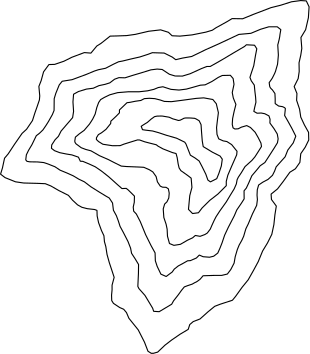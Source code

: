 <?xml version="1.0"?>
<!DOCTYPE ipe SYSTEM "ipe.dtd">
<ipe version="70218" creator="Ipe 7.2.28">
<info created="D:20210422165150" modified="D:20240108134356"/>
<ipestyle name="bettinacolors">
<color name="Bettina blue" value="0 0.4 0.796"/>
<color name="Bettina green" value="0.282 0.557 0"/>
<color name="Bettina red" value="0.836 0 0.289"/>
<color name="Bettina yellow" value="1 0.604 0"/>
</ipestyle>
<ipestyle name="tuecolors">
<color name="TUe aqua" value="0 0.675 0.51"/>
<color name="TUe blue" value="0 0.4 0.8"/>
<color name="TUe cyan" value="0 0.635 0.871"/>
<color name="TUe darkblue" value="0.063 0.063 0.451"/>
<color name="TUe darkpink" value="0.839 0 0.482"/>
<color name="TUe darkred" value="0.839 0 0.29"/>
<color name="TUe green" value="0.518 0.824 0"/>
<color name="TUe lime" value="0.808 0.875 0"/>
<color name="TUe marine" value="0 0.573 0.71"/>
<color name="TUe orange" value="1 0.604 0"/>
<color name="TUe purple" value="0.678 0.125 0.678"/>
<color name="TUe red" value="0.967 0.192 0.192"/>
<color name="TUe yellow" value="1 0.867 0"/>
</ipestyle>
<ipestyle name="extendedcolors">
<color name="CART 1" value="0.145 0.737 0.612"/>
<color name="CART 10" value="0.996 0.965 0.608"/>
<color name="CART 11" value="0.996 0.859 0.706"/>
<color name="CART 12" value="0.98 0.714 0.58"/>
<color name="CART 13" value="1 0.8 0.302"/>
<color name="CART 2" value="0.533 0.78 0.396"/>
<color name="CART 3" value="0.561 0.737 0.757"/>
<color name="CART 4" value="0.604 0.839 0.741"/>
<color name="CART 5" value="0.706 0.592 0.506"/>
<color name="CART 6" value="0.733 0.718 0.349"/>
<color name="CART 7" value="0.831 0.878 0.353"/>
<color name="CART 8" value="0.835 0.725 0.541"/>
<color name="CART 9" value="0.867 0.529 0.475"/>
<color name="CB brown" value="0.694 0.349 0.157"/>
<color name="CB dark blue" value="0.121 0.47 0.705"/>
<color name="CB dark green" value="0.2 0.627 0.172"/>
<color name="CB dark orange" value="1 0.498 0"/>
<color name="CB dark purple" value="0.415 0.239 0.603"/>
<color name="CB dark red" value="0.89 0.102 0.109"/>
<color name="CB light blue" value="0.651 0.807 0.89"/>
<color name="CB light green" value="0.698 0.874 0.541"/>
<color name="CB light orange" value="0.992 0.749 0.435"/>
<color name="CB light purple" value="0.792 0.698 0.839"/>
<color name="CB light red" value="0.984 0.603 0.6"/>
<color name="CB yellow" value="1 1 0.6"/>
<color name="Gray 0.0" value="0"/>
<color name="Gray 0.1" value="0.1"/>
<color name="Gray 0.2" value="0.2"/>
<color name="Gray 0.3" value="0.3"/>
<color name="Gray 0.4" value="0.4"/>
<color name="Gray 0.5" value="0.5"/>
<color name="Gray 0.6" value="0.6"/>
<color name="Gray 0.7" value="0.7"/>
<color name="Gray 0.8" value="0.8"/>
<color name="Gray 0.9" value="0.9"/>
<color name="Gray 1.0" value="1"/>
<dashstyle name="W dashed fat" value="[3 5.1] 0"/>
<dashstyle name="W dashed heavier" value="[2 3] 0"/>
<dashstyle name="W dashed normal" value="[1 1.7] 0"/>
<dashstyle name="W dashed ultrafat" value="[5 8.5] 0"/>
<dashstyle name="W dot fat" value="[0.01 2.4] 0"/>
<dashstyle name="W dot heavier" value="[0.01 1.6] 0"/>
<dashstyle name="W dot normal" value="[0.01 0.8] 0"/>
<dashstyle name="W dot ultrafat" value="[0.01 4] 0"/>
</ipestyle>
<ipestyle name="grids">
<anglesize name="10 deg" value="10"/>
<anglesize name="22.5 deg" value="22.5"/>
<anglesize name="30 deg" value="30"/>
<anglesize name="45 deg" value="45"/>
<anglesize name="5 deg" value="5"/>
<anglesize name="60 deg" value="60"/>
<anglesize name="90 deg" value="90"/>
<gridsize name="1 pt" value="1"/>
<gridsize name="10 pts (~3.5 mm)" value="10"/>
<gridsize name="14 pts (~5 mm)" value="14"/>
<gridsize name="16 pts (~6 mm)" value="16"/>
<gridsize name="2 pts" value="2"/>
<gridsize name="20 pts (~7 mm)" value="20"/>
<gridsize name="28 pts (~10 mm)" value="28"/>
<gridsize name="32 pts (~12 mm)" value="32"/>
<gridsize name="4 pts" value="4"/>
<gridsize name="56 pts (~20 mm)" value="56"/>
<gridsize name="8 pts (~3 mm)" value="8"/>
</ipestyle>
<ipestyle name="sizes">
<arrowsize name="large" value="10"/>
<arrowsize name="small" value="5"/>
<arrowsize name="tiny" value="3"/>
<pen name="1" value="1"/>
<pen name="10" value="10"/>
<pen name="2" value="2"/>
<pen name="3" value="3"/>
<pen name="4" value="4"/>
<pen name="5" value="5"/>
<pen name="6" value="6"/>
<pen name="7" value="7"/>
<pen name="8" value="8"/>
<pen name="9" value="9"/>
<pen name="fat" value="1.2"/>
<pen name="heavier" value="0.8"/>
<pen name="ultrafat" value="2"/>
<symbolsize name="1" value="1"/>
<symbolsize name="10" value="10"/>
<symbolsize name="2" value="2"/>
<symbolsize name="3" value="3"/>
<symbolsize name="4" value="4"/>
<symbolsize name="5" value="5"/>
<symbolsize name="6" value="6"/>
<symbolsize name="7" value="7"/>
<symbolsize name="8" value="8"/>
<symbolsize name="9" value="9"/>
<symbolsize name="large" value="5"/>
<symbolsize name="small" value="2"/>
<symbolsize name="tiny" value="1.1"/>
</ipestyle>
<ipestyle name="text">
<textsize name="Huge" value="\Huge"/>
<textsize name="LARGE" value="\LARGE"/>
<textsize name="Large" value="\Large"/>
<textsize name="footnote" value="\footnotesize"/>
<textsize name="huge" value="\huge"/>
<textsize name="large" value="\large"/>
<textsize name="small" value="\small"/>
<textsize name="tiny" value="\tiny"/>
<textstyle name="center" begin="\begin{center}" end="\end{center}"/>
<textstyle name="item" begin="\begin{itemize}\item{}" end="\end{itemize}"/>
<textstyle name="itemize" begin="\begin{itemize}" end="\end{itemize}"/>
</ipestyle>
<ipestyle name="transparency">
<opacity name="10%" value="0.1"/>
<opacity name="20%" value="0.2"/>
<opacity name="30%" value="0.3"/>
<opacity name="40%" value="0.4"/>
<opacity name="50%" value="0.5"/>
<opacity name="60%" value="0.6"/>
<opacity name="70%" value="0.7"/>
<opacity name="80%" value="0.8"/>
<opacity name="90%" value="0.9"/>
</ipestyle>
<ipestyle name="trimmed">
<symbol name="arrow/arc(spx)">
<path stroke="sym-stroke" fill="sym-stroke" pen="sym-pen">
0 0 m
-1 0.333 l
-1 -0.333 l
h
</path>
</symbol>
<symbol name="arrow/farc(spx)">
<path stroke="sym-stroke" fill="white" pen="sym-pen">
0 0 m
-1 0.333 l
-1 -0.333 l
h
</path>
</symbol>
<symbol name="arrow/ptarc(spx)">
<path stroke="sym-stroke" fill="sym-stroke" pen="sym-pen">
0 0 m
-1 0.333 l
-0.8 0 l
-1 -0.333 l
h
</path>
</symbol>
<symbol name="arrow/fptarc(spx)">
<path stroke="sym-stroke" fill="white" pen="sym-pen">
0 0 m
-1 0.333 l
-0.8 0 l
-1 -0.333 l
h
</path>
</symbol>
<symbol name="mark/circle(sx)" transformations="translations">
<path fill="sym-stroke">
0.6 0 0 0.6 0 0 e
0.4 0 0 0.4 0 0 e
</path>
</symbol>
<symbol name="mark/disk(sx)" transformations="translations">
<path fill="sym-stroke">
0.6 0 0 0.6 0 0 e
</path>
</symbol>
<symbol name="mark/fdisk(sfx)" transformations="translations">
<group>
<path fill="sym-fill">
0.5 0 0 0.5 0 0 e
</path>
<path fill="sym-stroke" fillrule="eofill">
0.6 0 0 0.6 0 0 e
0.4 0 0 0.4 0 0 e
</path>
</group>
</symbol>
<symbol name="mark/box(sx)" transformations="translations">
<path fill="sym-stroke" fillrule="eofill">
-0.6 -0.6 m
0.6 -0.6 l
0.6 0.6 l
-0.6 0.6 l
h
-0.4 -0.4 m
0.4 -0.4 l
0.4 0.4 l
-0.4 0.4 l
h
</path>
</symbol>
<symbol name="mark/square(sx)" transformations="translations">
<path fill="sym-stroke">
-0.6 -0.6 m
0.6 -0.6 l
0.6 0.6 l
-0.6 0.6 l
h
</path>
</symbol>
<symbol name="mark/fsquare(sfx)" transformations="translations">
<group>
<path fill="sym-fill">
-0.5 -0.5 m
0.5 -0.5 l
0.5 0.5 l
-0.5 0.5 l
h
</path>
<path fill="sym-stroke" fillrule="eofill">
-0.6 -0.6 m
0.6 -0.6 l
0.6 0.6 l
-0.6 0.6 l
h
-0.4 -0.4 m
0.4 -0.4 l
0.4 0.4 l
-0.4 0.4 l
h
</path>
</group>
</symbol>
<symbol name="mark/cross(sx)" transformations="translations">
<group>
<path fill="sym-stroke">
-0.43 -0.57 m
0.57 0.43 l
0.43 0.57 l
-0.57 -0.43 l
h
</path>
<path fill="sym-stroke">
-0.43 0.57 m
0.57 -0.43 l
0.43 -0.57 l
-0.57 0.43 l
h
</path>
</group>
</symbol>
<symbol name="arrow/fnormal(spx)">
<path stroke="sym-stroke" fill="white" pen="sym-pen">
0 0 m
-1 0.333 l
-1 -0.333 l
h
</path>
</symbol>
<symbol name="arrow/pointed(spx)">
<path stroke="sym-stroke" fill="sym-stroke" pen="sym-pen">
0 0 m
-1 0.333 l
-0.8 0 l
-1 -0.333 l
h
</path>
</symbol>
<symbol name="arrow/fpointed(spx)">
<path stroke="sym-stroke" fill="white" pen="sym-pen">
0 0 m
-1 0.333 l
-0.8 0 l
-1 -0.333 l
h
</path>
</symbol>
<symbol name="arrow/linear(spx)">
<path stroke="sym-stroke" pen="sym-pen">
-1 0.333 m
0 0 l
-1 -0.333 l
</path>
</symbol>
<symbol name="arrow/fdouble(spx)">
<path stroke="sym-stroke" fill="white" pen="sym-pen">
0 0 m
-1 0.333 l
-1 -0.333 l
h
-1 0 m
-2 0.333 l
-2 -0.333 l
h
</path>
</symbol>
<symbol name="arrow/double(spx)">
<path stroke="sym-stroke" fill="sym-stroke" pen="sym-pen">
0 0 m
-1 0.333 l
-1 -0.333 l
h
-1 0 m
-2 0.333 l
-2 -0.333 l
h
</path>
</symbol>
<tiling name="falling" angle="-60" step="4" width="1"/>
<tiling name="rising" angle="30" step="4" width="1"/>
</ipestyle>
<page>
<layer name="alpha"/>
<layer name="beta"/>
<view layers="alpha beta" active="alpha"/>
<path layer="alpha" stroke="black" cap="1">
99.4828 242.076 m
99.4193 244.095 l
98.6106 244.407 l
95.9254 244.718 l
93.9908 245.215 l
92.4262 246.093 l
90.6174 247.779 l
89.1188 249.523 l
85.7475 251.209 l
82.8134 252.896 l
80.8153 253.71 l
77.943 253.831 l
73.0108 253.958 l
70.0766 254.392 l
66.33 255.893 l
64.7073 257.14 l
65.3939 259.392 l
66.1434 262.886 l
67.4543 264.445 l
69.7648 267.944 l
72.4494 271.814 l
74.0727 273.31 l
76.1955 276.433 l
77.0693 279.182 l
77.8188 281.302 l
78.6925 283.865 l
78.8178 285.298 l
78.5054 288.734 l
79.3173 290.795 l
80.1911 293.977 l
82.1267 296.599 l
84.1872 296.662 l
87.4961 297.788 l
90.3679 299.221 l
94.8629 300.907 l
97.2363 300.722 l
99.3612 303.28 l
100.857 304.216 l
104.166 306.838 l
106.603 306.901 l
110.097 307.028 l
113.221 307.467 l
118.025 308.587 l
122.333 309.089 l
125.145 308.212 l
126.456 306.964 l
129.263 306.838 l
133.635 307.276 l
138.63 308.275 l
140.94 308.962 l
142.25 309.835 l
146.31 312.086 l
148.06 313.144 l
151.865 313.085 l
155.676 314.645 l
162.046 317.081 l
165.54 317.954 l
169.472 319.201 l
172.781 319.64 l
174.779 319.513 l
175.778 317.393 l
175.53 313.455 l
174.531 309.147 l
172.845 306.341 l
173.157 302.408 l
172.781 299.971 l
172.158 297.223 l
172.221 294.104 l
171.846 291.546 l
170.408 288.67 l
171.407 286.175 l
171.285 283.738 l
172.348 280.556 l
172.781 277.681 l
174.092 274.874 l
175.593 272.189 l
175.657 269.44 l
174.404 266.882 l
172.781 264.509 l
172.47 261.385 l
170.847 259.075 l
168.849 257.827 l
166.475 254.518 l
164.414 251.833 l
162.104 249.962 l
162.231 248.027 l
163.98 245.654 l
163.478 242.53 l
163.103 238.973 l
162.358 235.479 l
160.793 232.355 l
159.049 229.485 l
157.484 225.674 l
155.798 222.55 l
153.863 219.119 l
151.68 216.434 l
149.307 213.125 l
148.181 211.751 l
143.752 210.313 l
141.812 209.568 l
139.444 207.633 l
136.505 205.006 l
134.073 204.07 l
132.826 203.008 l
132.26 201.264 l
129.327 199.514 l
126.329 197.453 l
123.898 195.581 l
121.271 193.081 l
119.712 192.648 l
118.961 192.648 l
117.777 193.393 l
116.53 196.644 l
114.278 201.073 l
110.911 205.26 l
110.033 207.316 l
109.034 208.505 l
107.602 209.129 l
105.35 210.63 l
104.726 211.629 l
104.668 213.564 l
104.853 215.498 l
104.853 217.185 l
105.604 219.991 l
104.726 222.677 l
103.854 225.298 l
103.04 228.232 l
102.607 231.044 l
102.105 232.852 l
101.92 234.977 l
101.042 236.848 l
99.9849 239.723 l
99.6678 241.209 l
h
</path>
<path matrix="5.28583 0 0 5.28583 -437.769 -1067.88" stroke="black" cap="1">
102.688 248.708 m
102.464 249.05 l
102.23 249.184 l
101.804 249.443 l
101.22 249.81 l
100.769 250.153 l
100.401 250.328 l
100.009 250.562 l
99.5994 250.746 l
99.115 250.946 l
98.7642 251.18 l
98.6671 251.218 l
98.4771 251.293 l
98.3466 251.347 l
98.2355 251.388 l
98.0817 251.439 l
98.0041 251.464 l
97.5865 251.506 l
97.052 251.514 l
96.8599 251.548 l
96.7766 251.648 l
96.8184 251.99 l
96.9687 252.299 l
97.1942 252.675 l
97.4949 253.293 l
97.7121 253.46 l
97.9459 253.686 l
98.1631 254.003 l
98.3301 254.27 l
98.589 254.73 l
98.706 255.014 l
98.7144 255.815 l
98.823 256.175 l
99.0568 256.751 l
99.2573 257.001 l
99.9338 257.11 l
100.903 257.469 l
101.446 257.695 l
101.721 257.786 l
102.214 257.887 l
102.748 258.162 l
103.099 258.329 l
103.375 258.38 l
103.918 258.513 l
104.544 258.655 l
105.112 258.839 l
105.396 258.947 l
106.206 258.922 l
106.758 258.647 l
106.991 258.471 l
107.451 258.58 l
108.077 258.689 l
108.528 258.906 l
109.038 259.156 l
109.923 259.549 l
111.293 260.192 l
112.111 260.267 l
112.771 260.543 l
113.331 260.71 l
113.907 260.71 l
114.149 260.518 l
114.13 260.411 l
114.093 260.198 l
114.074 260.042 l
114.039 259.861 l
113.975 259.604 l
113.94 259.474 l
113.982 258.789 l
113.969 258.634 l
113.943 258.337 l
113.924 258.154 l
113.889 258.033 l
113.831 257.835 l
113.79 257.686 l
113.73 257.537 l
113.631 257.337 l
113.565 257.21 l
113.499 257.11 l
113.404 256.976 l
113.356 256.91 l
113.363 256.853 l
113.38 256.733 l
113.398 256.626 l
113.45 256.538 l
113.531 256.454 l
113.573 256.417 l
113.748 256.166 l
113.765 255.815 l
113.765 255.481 l
113.999 255.314 l
114.258 255.273 l
114.31 255.251 l
114.406 255.202 l
114.458 255.147 l
114.445 255.002 l
114.421 254.783 l
114.408 254.671 l
114.642 254.262 l
114.909 253.778 l
115.168 253.26 l
114.993 252.8 l
114.625 252.316 l
114.442 251.856 l
114.099 251.472 l
113.832 251.172 l
113.723 250.879 l
113.581 250.595 l
113.281 250.32 l
112.921 250.128 l
112.637 249.935 l
112.546 249.61 l
112.529 249.242 l
112.554 248.942 l
112.504 248.549 l
112.22 247.973 l
111.928 247.279 l
111.891 247.204 l
111.818 247.057 l
111.769 246.954 l
111.723 246.803 l
111.654 246.567 l
111.619 246.444 l
111.493 246.169 l
111.31 245.843 l
111.184 245.534 l
111.042 245.049 l
110.967 244.615 l
110.742 244.181 l
110.508 243.872 l
110.123 243.78 l
109.656 243.78 l
108.854 243.755 l
108.654 243.521 l
108.588 243.469 l
108.458 243.373 l
108.37 243.321 l
108.29 243.286 l
108.177 243.222 l
108.119 243.187 l
107.793 243.078 l
107.576 242.995 l
107.384 242.761 l
107.175 242.469 l
106.841 242.043 l
106.716 241.817 l
105.864 241.308 l
105.488 241.333 l
105.421 241.542 l
105.237 241.851 l
104.895 242.418 l
104.486 242.878 l
104.411 243.028 l
104.452 243.914 l
104.46 244.523 l
104.218 244.924 l
103.984 245.283 l
103.917 245.634 l
103.742 246.085 l
103.425 246.703 l
103.199 247.121 l
103.082 247.488 l
102.949 247.847 l
102.748 248.215 l
102.709 248.533 l
h
</path>
<path matrix="5.28583 0 0 5.28583 -437.769 -1067.88" stroke="black" cap="1">
103.75 249.603 m
103.619 249.706 l
103.329 249.694 l
103.046 249.942 l
102.42 250.503 l
101.924 250.893 l
101.51 251.176 l
101.085 251.371 l
100.66 251.548 l
100.495 251.554 l
100.365 251.832 l
99.9217 251.985 l
99.5261 252.05 l
99.089 252.139 l
98.7345 252.275 l
98.5278 252.434 l
98.5455 252.665 l
98.7758 253.019 l
99.0002 253.249 l
99.1833 253.609 l
99.5318 254.017 l
99.7975 254.324 l
99.9688 254.525 l
100.034 254.95 l
99.9924 255.594 l
100.034 256.12 l
100.37 256.303 l
100.908 256.468 l
101.374 256.527 l
101.764 256.704 l
102.184 256.793 l
102.502 256.893 l
102.827 257.141 l
103.123 257.248 l
103.536 257.236 l
104.056 257.401 l
104.634 257.572 l
105.302 257.779 l
105.727 257.832 l
106.07 257.803 l
106.56 257.478 l
106.95 257.36 l
107.446 257.354 l
107.971 257.513 l
108.751 257.868 l
109.111 258.009 l
109.341 258.009 l
110.133 258.458 l
110.936 258.937 l
111.68 259.374 l
111.804 259.486 l
112.359 259.456 l
112.513 259.214 l
112.424 258.76 l
112.306 258.063 l
112.117 257.496 l
112.046 257.265 l
112.135 257.035 l
112.342 256.74 l
112.383 256.314 l
112.43 255.925 l
112.454 255.576 l
112.377 255.257 l
112.312 254.95 l
112.531 254.826 l
112.814 254.838 l
113.056 254.791 l
113.34 254.643 l
113.416 254.413 l
113.405 254.159 l
113.688 253.769 l
113.907 253.409 l
113.966 253.078 l
113.919 252.812 l
113.706 252.464 l
113.304 251.838 l
113.062 251.466 l
112.743 251.247 l
112.477 250.922 l
112.176 250.568 l
111.964 250.078 l
111.798 249.723 l
111.645 249.54 l
111.651 248.991 l
111.468 248.702 l
111.149 248.235 l
110.983 247.845 l
110.57 247.048 l
110.322 246.517 l
110.145 245.991 l
110.003 245.631 l
109.855 245.3 l
109.578 245.087 l
109.294 245.017 l
108.857 245.052 l
108.597 245.164 l
108.397 244.963 l
107.989 244.786 l
107.8 244.774 l
107.499 244.603 l
107.168 244.426 l
106.891 244.207 l
106.749 244.007 l
106.554 243.865 l
106.341 243.705 l
105.981 243.865 l
105.727 244.396 l
105.603 244.774 l
105.585 245.312 l
105.308 245.814 l
104.942 246.552 l
104.576 247.444 l
104.31 247.958 l
104.127 248.153 l
104.097 248.43 l
104.168 248.755 l
104.18 249.18 l
103.856 249.499 l
h
</path>
<path matrix="5.28583 0 0 5.28583 -437.769 -1067.88" stroke="black" cap="1">
105.301 250.91 m
105.195 250.976 l
104.817 251.141 l
104.498 251.159 l
103.636 251.194 l
103.282 251.224 l
102.774 251.477 l
102.408 251.666 l
101.799 251.932 l
101.221 252.263 l
100.866 252.357 l
100.553 252.476 l
100.469 252.539 l
100.31 252.659 l
100.211 252.73 l
100.179 252.767 l
100.144 252.824 l
100.128 252.853 l
100.116 252.93 l
100.158 253.196 l
100.418 253.415 l
100.754 253.657 l
101.12 254.088 l
101.333 254.419 l
101.504 254.767 l
101.617 255.216 l
101.741 255.553 l
101.876 255.753 l
102.13 255.901 l
102.496 256.078 l
103.034 256.226 l
103.749 256.285 l
104.487 256.285 l
105.071 256.35 l
105.503 256.45 l
105.804 256.574 l
106.117 256.627 l
106.666 256.45 l
107.215 256.403 l
107.717 256.468 l
108.083 256.568 l
108.668 256.734 l
108.993 256.757 l
109.448 256.982 l
109.891 257.265 l
110.162 257.395 l
110.712 257.407 l
110.901 257.188 l
110.96 256.793 l
110.841 256.232 l
110.858 256.142 l
110.891 255.971 l
110.912 255.866 l
110.961 255.742 l
111.045 255.536 l
111.09 255.428 l
111.065 255.327 l
111.016 255.134 l
110.983 255.009 l
110.947 254.85 l
110.893 254.59 l
110.865 254.454 l
110.841 254.064 l
110.895 253.828 l
111.019 253.751 l
111.243 253.763 l
111.462 253.875 l
111.828 253.982 l
112.082 253.852 l
112.401 253.527 l
112.607 253.167 l
112.796 252.789 l
112.832 252.558 l
112.625 252.227 l
112.383 251.85 l
112.176 251.607 l
111.946 251.401 l
111.71 251.188 l
111.456 250.769 l
111.255 250.468 l
111.172 250.296 l
111.119 250.007 l
110.971 249.67 l
110.706 249.239 l
110.434 248.784 l
109.991 248.164 l
109.737 247.774 l
109.607 247.52 l
109.442 247.16 l
109.347 246.936 l
109.141 246.664 l
108.981 246.564 l
108.65 246.44 l
108.326 246.499 l
108.142 246.339 l
107.788 246.174 l
107.31 245.896 l
106.867 245.826 l
106.566 245.95 l
106.43 246.446 l
106.406 246.93 l
106.335 247.267 l
106.182 247.721 l
106.14 248.306 l
106.235 248.637 l
106.394 248.79 l
106.518 249.05 l
106.548 249.381 l
106.489 249.676 l
106.335 249.777 l
106.093 249.788 l
105.939 249.859 l
105.745 250.149 l
105.656 250.509 l
105.432 250.828 l
h
</path>
<path matrix="5.28583 0 0 5.28583 -437.769 -1067.88" stroke="black" cap="1">
106.765 252.145 m
106.117 252.399 l
105.786 252.582 l
105.668 252.676 l
105.201 252.794 l
104.882 252.877 l
104.534 253.001 l
104.392 253.007 l
103.949 252.871 l
103.459 252.718 l
103.205 252.617 l
102.691 252.611 l
102.03 252.712 l
101.734 252.895 l
101.587 253.037 l
101.593 253.155 l
101.723 253.367 l
101.935 253.491 l
102.248 253.733 l
102.561 254.123 l
102.573 254.283 l
102.939 254.625 l
103.158 254.85 l
103.158 255.05 l
103.371 255.251 l
103.672 255.541 l
103.861 255.564 l
104.245 255.641 l
104.617 255.694 l
104.853 255.818 l
105.195 255.842 l
105.568 255.818 l
105.94 255.724 l
106.217 255.629 l
106.696 255.612 l
107.387 255.7 l
108.391 255.836 l
108.898 255.871 l
109.519 255.759 l
109.755 255.47 l
109.897 254.862 l
109.832 254.36 l
109.772 253.846 l
109.802 253.385 l
109.92 253.078 l
110.221 252.942 l
110.475 252.895 l
110.8 252.688 l
111.166 252.233 l
111.143 251.991 l
110.794 251.2 l
110.54 250.603 l
110.434 250.19 l
110.434 249.889 l
109.861 249.316 l
109.312 248.891 l
108.792 248.377 l
108.538 248.046 l
108.137 247.993 l
107.859 248.276 l
107.948 249.215 l
108.095 249.771 l
108.042 250.403 l
107.812 250.58 l
107.339 250.916 l
107.221 251.1 l
107.156 251.377 l
107.091 251.796 l
107.014 252.08 l
106.94 252.099 l
h
</path>
<path matrix="5.28583 0 0 5.28583 -437.769 -1067.88" stroke="black" cap="1">
107.605 252.853 m
107.044 253.125 l
106.347 253.326 l
105.816 253.503 l
105.414 253.615 l
104.924 253.674 l
104.729 253.704 l
104.64 253.934 l
104.782 254.029 l
104.808 254.045 l
104.866 254.081 l
104.924 254.117 l
104.983 254.152 l
105.048 254.191 l
105.095 254.23 l
105.147 254.277 l
105.217 254.334 l
105.261 254.377 l
105.326 254.432 l
105.443 254.515 l
105.544 254.59 l
105.715 254.627 l
105.958 254.633 l
106.081 254.631 l
106.193 254.612 l
106.405 254.577 l
106.536 254.554 l
106.615 254.522 l
106.731 254.47 l
106.79 254.442 l
106.872 254.42 l
107.04 254.372 l
107.174 254.33 l
107.289 254.349 l
107.439 254.421 l
107.558 254.484 l
107.679 254.503 l
107.823 254.502 l
107.912 254.501 l
108.014 254.498 l
108.173 254.485 l
108.278 254.478 l
108.377 254.435 l
108.515 254.355 l
108.586 254.312 l
108.716 254.047 l
108.751 253.527 l
108.798 252.942 l
108.863 252.552 l
109.495 252.168 l
110.009 251.909 l
110.162 251.696 l
110.097 251.229 l
109.926 250.716 l
109.784 250.367 l
109.353 250.149 l
109.182 250.273 l
109.04 250.674 l
108.78 251.2 l
108.585 251.572 l
108.302 251.779 l
107.989 251.968 l
107.859 252.298 l
107.688 252.73 l
h
</path>
</page>
</ipe>
